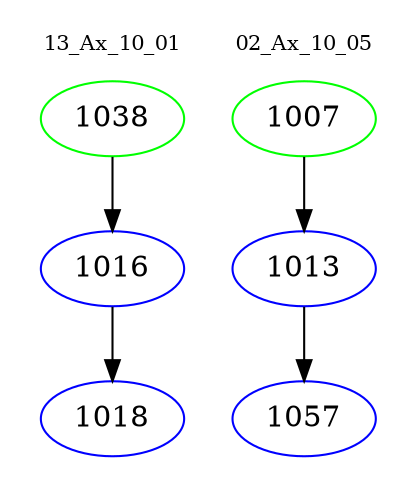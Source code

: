 digraph{
subgraph cluster_0 {
color = white
label = "13_Ax_10_01";
fontsize=10;
T0_1038 [label="1038", color="green"]
T0_1038 -> T0_1016 [color="black"]
T0_1016 [label="1016", color="blue"]
T0_1016 -> T0_1018 [color="black"]
T0_1018 [label="1018", color="blue"]
}
subgraph cluster_1 {
color = white
label = "02_Ax_10_05";
fontsize=10;
T1_1007 [label="1007", color="green"]
T1_1007 -> T1_1013 [color="black"]
T1_1013 [label="1013", color="blue"]
T1_1013 -> T1_1057 [color="black"]
T1_1057 [label="1057", color="blue"]
}
}

